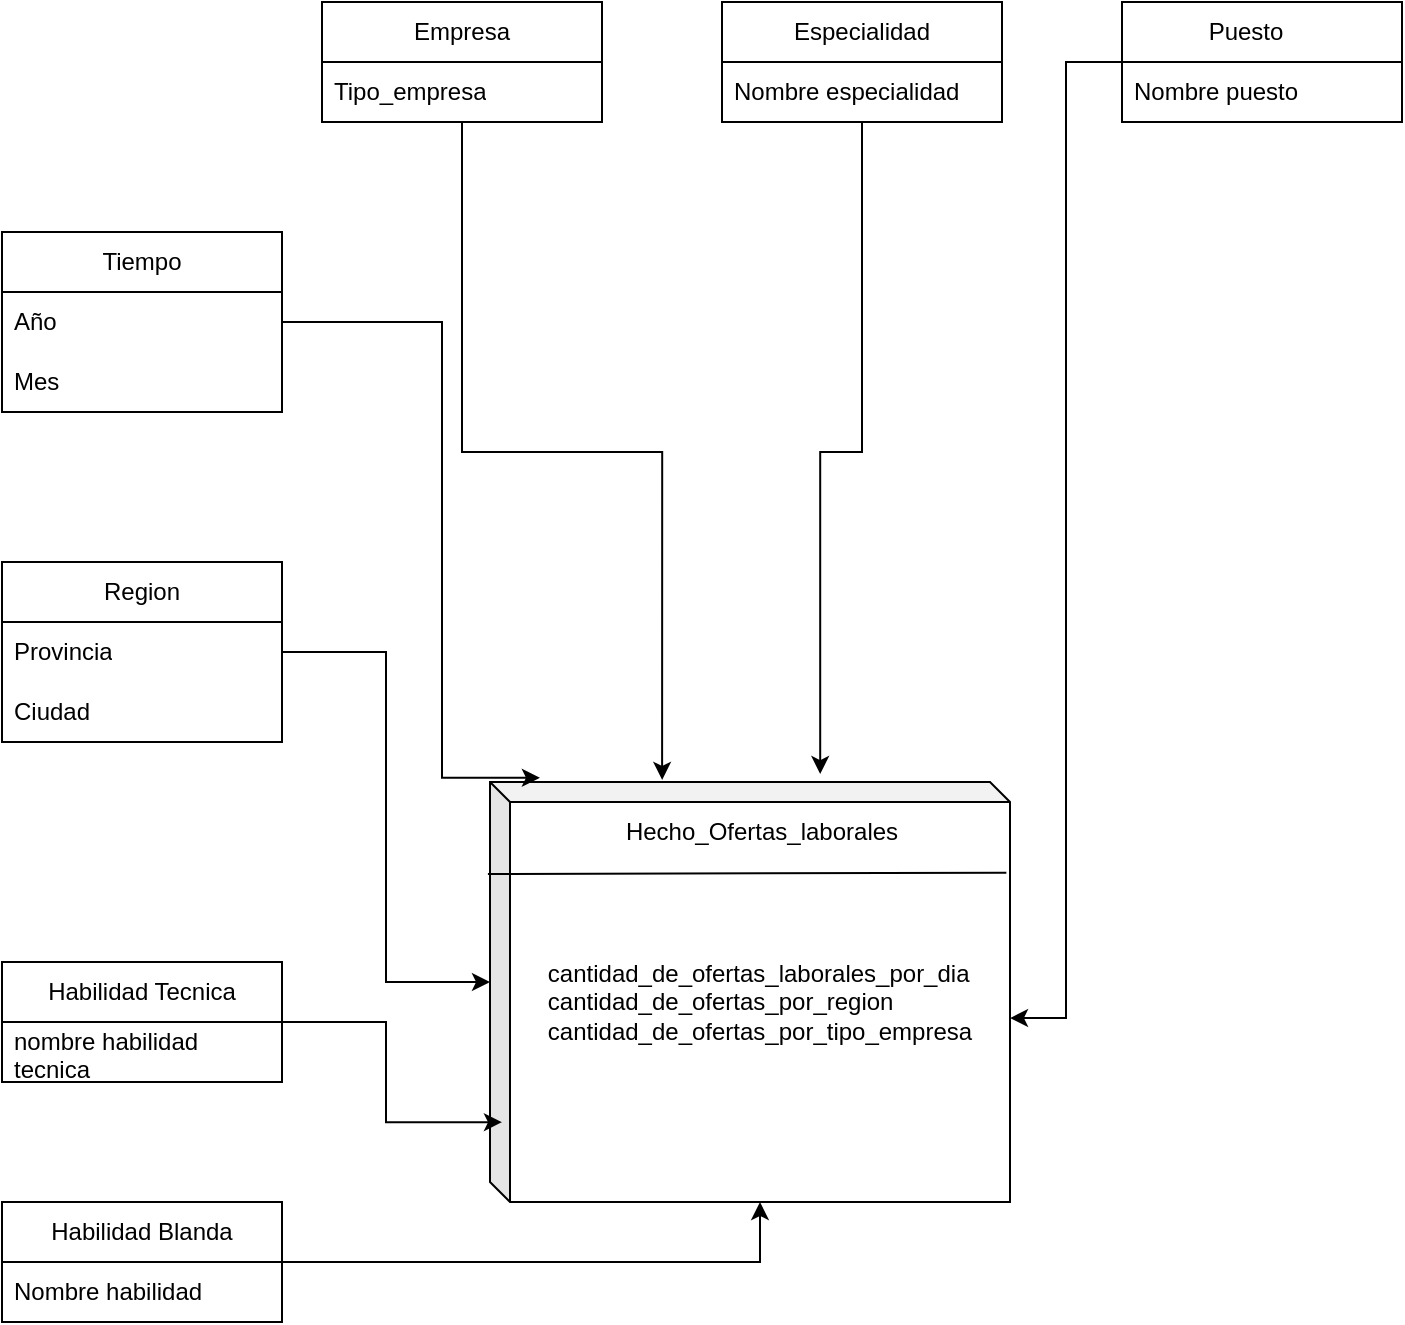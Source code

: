 <mxfile version="22.1.0" type="google">
  <diagram id="C5RBs43oDa-KdzZeNtuy" name="Page-1">
    <mxGraphModel grid="1" page="1" gridSize="10" guides="1" tooltips="1" connect="1" arrows="1" fold="1" pageScale="1" pageWidth="827" pageHeight="1169" math="0" shadow="0">
      <root>
        <mxCell id="WIyWlLk6GJQsqaUBKTNV-0" />
        <mxCell id="WIyWlLk6GJQsqaUBKTNV-1" parent="WIyWlLk6GJQsqaUBKTNV-0" />
        <mxCell id="FLrvOHl7-SMKHk92TGxG-7" value="&lt;div style=&quot;text-align: -webkit-left;&quot;&gt;cantidad_de_ofertas_laborales_por_dia&lt;/div&gt;&lt;div style=&quot;text-align: -webkit-left;&quot;&gt;cantidad_de_ofertas_por_region&lt;br&gt;&lt;/div&gt;&lt;div style=&quot;text-align: -webkit-left;&quot;&gt;cantidad_de_ofertas_por_tipo_empresa&lt;/div&gt;" style="shape=cube;whiteSpace=wrap;html=1;boundedLbl=1;backgroundOutline=1;darkOpacity=0.05;darkOpacity2=0.1;size=10;" vertex="1" parent="WIyWlLk6GJQsqaUBKTNV-1">
          <mxGeometry x="284" y="430" width="260" height="210" as="geometry" />
        </mxCell>
        <mxCell id="FLrvOHl7-SMKHk92TGxG-8" value="" style="endArrow=none;html=1;rounded=0;entryX=0.993;entryY=0.216;entryDx=0;entryDy=0;entryPerimeter=0;exitX=-0.004;exitY=0.219;exitDx=0;exitDy=0;exitPerimeter=0;" edge="1" parent="WIyWlLk6GJQsqaUBKTNV-1" source="FLrvOHl7-SMKHk92TGxG-7" target="FLrvOHl7-SMKHk92TGxG-7">
          <mxGeometry width="50" height="50" relative="1" as="geometry">
            <mxPoint x="310" y="475" as="sourcePoint" />
            <mxPoint x="550" y="405" as="targetPoint" />
          </mxGeometry>
        </mxCell>
        <mxCell id="FLrvOHl7-SMKHk92TGxG-10" value="Hecho_Ofertas_laborales" style="text;html=1;strokeColor=none;fillColor=none;align=center;verticalAlign=middle;whiteSpace=wrap;rounded=0;" vertex="1" parent="WIyWlLk6GJQsqaUBKTNV-1">
          <mxGeometry x="330" y="440" width="180" height="30" as="geometry" />
        </mxCell>
        <mxCell id="FLrvOHl7-SMKHk92TGxG-15" value="Region" style="swimlane;fontStyle=0;childLayout=stackLayout;horizontal=1;startSize=30;horizontalStack=0;resizeParent=1;resizeParentMax=0;resizeLast=0;collapsible=1;marginBottom=0;whiteSpace=wrap;html=1;" vertex="1" parent="WIyWlLk6GJQsqaUBKTNV-1">
          <mxGeometry x="40" y="320" width="140" height="90" as="geometry" />
        </mxCell>
        <mxCell id="FLrvOHl7-SMKHk92TGxG-16" value="Provincia" style="text;strokeColor=none;fillColor=none;align=left;verticalAlign=middle;spacingLeft=4;spacingRight=4;overflow=hidden;points=[[0,0.5],[1,0.5]];portConstraint=eastwest;rotatable=0;whiteSpace=wrap;html=1;" vertex="1" parent="FLrvOHl7-SMKHk92TGxG-15">
          <mxGeometry y="30" width="140" height="30" as="geometry" />
        </mxCell>
        <mxCell id="FLrvOHl7-SMKHk92TGxG-17" value="Ciudad" style="text;strokeColor=none;fillColor=none;align=left;verticalAlign=middle;spacingLeft=4;spacingRight=4;overflow=hidden;points=[[0,0.5],[1,0.5]];portConstraint=eastwest;rotatable=0;whiteSpace=wrap;html=1;" vertex="1" parent="FLrvOHl7-SMKHk92TGxG-15">
          <mxGeometry y="60" width="140" height="30" as="geometry" />
        </mxCell>
        <mxCell id="FLrvOHl7-SMKHk92TGxG-19" value="Tiempo" style="swimlane;fontStyle=0;childLayout=stackLayout;horizontal=1;startSize=30;horizontalStack=0;resizeParent=1;resizeParentMax=0;resizeLast=0;collapsible=1;marginBottom=0;whiteSpace=wrap;html=1;" vertex="1" parent="WIyWlLk6GJQsqaUBKTNV-1">
          <mxGeometry x="40" y="155" width="140" height="90" as="geometry" />
        </mxCell>
        <mxCell id="FLrvOHl7-SMKHk92TGxG-20" value="Año" style="text;strokeColor=none;fillColor=none;align=left;verticalAlign=middle;spacingLeft=4;spacingRight=4;overflow=hidden;points=[[0,0.5],[1,0.5]];portConstraint=eastwest;rotatable=0;whiteSpace=wrap;html=1;" vertex="1" parent="FLrvOHl7-SMKHk92TGxG-19">
          <mxGeometry y="30" width="140" height="30" as="geometry" />
        </mxCell>
        <mxCell id="FLrvOHl7-SMKHk92TGxG-21" value="Mes" style="text;strokeColor=none;fillColor=none;align=left;verticalAlign=middle;spacingLeft=4;spacingRight=4;overflow=hidden;points=[[0,0.5],[1,0.5]];portConstraint=eastwest;rotatable=0;whiteSpace=wrap;html=1;" vertex="1" parent="FLrvOHl7-SMKHk92TGxG-19">
          <mxGeometry y="60" width="140" height="30" as="geometry" />
        </mxCell>
        <mxCell id="FLrvOHl7-SMKHk92TGxG-48" style="edgeStyle=orthogonalEdgeStyle;rounded=0;orthogonalLoop=1;jettySize=auto;html=1;entryX=0.331;entryY=-0.005;entryDx=0;entryDy=0;entryPerimeter=0;" edge="1" parent="WIyWlLk6GJQsqaUBKTNV-1" source="FLrvOHl7-SMKHk92TGxG-23" target="FLrvOHl7-SMKHk92TGxG-7">
          <mxGeometry relative="1" as="geometry">
            <mxPoint x="370" y="420" as="targetPoint" />
          </mxGeometry>
        </mxCell>
        <mxCell id="FLrvOHl7-SMKHk92TGxG-23" value="Empresa" style="swimlane;fontStyle=0;childLayout=stackLayout;horizontal=1;startSize=30;horizontalStack=0;resizeParent=1;resizeParentMax=0;resizeLast=0;collapsible=1;marginBottom=0;whiteSpace=wrap;html=1;" vertex="1" parent="WIyWlLk6GJQsqaUBKTNV-1">
          <mxGeometry x="200" y="40" width="140" height="60" as="geometry" />
        </mxCell>
        <mxCell id="FLrvOHl7-SMKHk92TGxG-24" value="Tipo_empresa" style="text;strokeColor=none;fillColor=none;align=left;verticalAlign=middle;spacingLeft=4;spacingRight=4;overflow=hidden;points=[[0,0.5],[1,0.5]];portConstraint=eastwest;rotatable=0;whiteSpace=wrap;html=1;" vertex="1" parent="FLrvOHl7-SMKHk92TGxG-23">
          <mxGeometry y="30" width="140" height="30" as="geometry" />
        </mxCell>
        <mxCell id="FLrvOHl7-SMKHk92TGxG-27" value="Especialidad" style="swimlane;fontStyle=0;childLayout=stackLayout;horizontal=1;startSize=30;horizontalStack=0;resizeParent=1;resizeParentMax=0;resizeLast=0;collapsible=1;marginBottom=0;whiteSpace=wrap;html=1;" vertex="1" parent="WIyWlLk6GJQsqaUBKTNV-1">
          <mxGeometry x="400" y="40" width="140" height="60" as="geometry" />
        </mxCell>
        <mxCell id="FLrvOHl7-SMKHk92TGxG-28" value="Nombre especialidad" style="text;strokeColor=none;fillColor=none;align=left;verticalAlign=middle;spacingLeft=4;spacingRight=4;overflow=hidden;points=[[0,0.5],[1,0.5]];portConstraint=eastwest;rotatable=0;whiteSpace=wrap;html=1;" vertex="1" parent="FLrvOHl7-SMKHk92TGxG-27">
          <mxGeometry y="30" width="140" height="30" as="geometry" />
        </mxCell>
        <mxCell id="FLrvOHl7-SMKHk92TGxG-31" value="Puesto&lt;span style=&quot;white-space: pre;&quot;&gt;&#x9;&lt;/span&gt;" style="swimlane;fontStyle=0;childLayout=stackLayout;horizontal=1;startSize=30;horizontalStack=0;resizeParent=1;resizeParentMax=0;resizeLast=0;collapsible=1;marginBottom=0;whiteSpace=wrap;html=1;" vertex="1" parent="WIyWlLk6GJQsqaUBKTNV-1">
          <mxGeometry x="600" y="40" width="140" height="60" as="geometry" />
        </mxCell>
        <mxCell id="FLrvOHl7-SMKHk92TGxG-32" value="Nombre puesto" style="text;strokeColor=none;fillColor=none;align=left;verticalAlign=middle;spacingLeft=4;spacingRight=4;overflow=hidden;points=[[0,0.5],[1,0.5]];portConstraint=eastwest;rotatable=0;whiteSpace=wrap;html=1;" vertex="1" parent="FLrvOHl7-SMKHk92TGxG-31">
          <mxGeometry y="30" width="140" height="30" as="geometry" />
        </mxCell>
        <mxCell id="FLrvOHl7-SMKHk92TGxG-39" value="Habilidad Blanda" style="swimlane;fontStyle=0;childLayout=stackLayout;horizontal=1;startSize=30;horizontalStack=0;resizeParent=1;resizeParentMax=0;resizeLast=0;collapsible=1;marginBottom=0;whiteSpace=wrap;html=1;" vertex="1" parent="WIyWlLk6GJQsqaUBKTNV-1">
          <mxGeometry x="40" y="640" width="140" height="60" as="geometry" />
        </mxCell>
        <mxCell id="FLrvOHl7-SMKHk92TGxG-40" value="Nombre habilidad" style="text;strokeColor=none;fillColor=none;align=left;verticalAlign=middle;spacingLeft=4;spacingRight=4;overflow=hidden;points=[[0,0.5],[1,0.5]];portConstraint=eastwest;rotatable=0;whiteSpace=wrap;html=1;" vertex="1" parent="FLrvOHl7-SMKHk92TGxG-39">
          <mxGeometry y="30" width="140" height="30" as="geometry" />
        </mxCell>
        <mxCell id="FLrvOHl7-SMKHk92TGxG-44" value="Habilidad Tecnica" style="swimlane;fontStyle=0;childLayout=stackLayout;horizontal=1;startSize=30;horizontalStack=0;resizeParent=1;resizeParentMax=0;resizeLast=0;collapsible=1;marginBottom=0;whiteSpace=wrap;html=1;" vertex="1" parent="WIyWlLk6GJQsqaUBKTNV-1">
          <mxGeometry x="40" y="520" width="140" height="60" as="geometry" />
        </mxCell>
        <mxCell id="FLrvOHl7-SMKHk92TGxG-45" value="nombre habilidad tecnica" style="text;strokeColor=none;fillColor=none;align=left;verticalAlign=middle;spacingLeft=4;spacingRight=4;overflow=hidden;points=[[0,0.5],[1,0.5]];portConstraint=eastwest;rotatable=0;whiteSpace=wrap;html=1;" vertex="1" parent="FLrvOHl7-SMKHk92TGxG-44">
          <mxGeometry y="30" width="140" height="30" as="geometry" />
        </mxCell>
        <mxCell id="FLrvOHl7-SMKHk92TGxG-46" style="edgeStyle=orthogonalEdgeStyle;rounded=0;orthogonalLoop=1;jettySize=auto;html=1;entryX=0;entryY=0;entryDx=0;entryDy=100;entryPerimeter=0;" edge="1" parent="WIyWlLk6GJQsqaUBKTNV-1" source="FLrvOHl7-SMKHk92TGxG-15" target="FLrvOHl7-SMKHk92TGxG-7">
          <mxGeometry relative="1" as="geometry" />
        </mxCell>
        <mxCell id="FLrvOHl7-SMKHk92TGxG-47" style="edgeStyle=orthogonalEdgeStyle;rounded=0;orthogonalLoop=1;jettySize=auto;html=1;entryX=0.096;entryY=-0.01;entryDx=0;entryDy=0;entryPerimeter=0;" edge="1" parent="WIyWlLk6GJQsqaUBKTNV-1" source="FLrvOHl7-SMKHk92TGxG-19" target="FLrvOHl7-SMKHk92TGxG-7">
          <mxGeometry relative="1" as="geometry">
            <Array as="points">
              <mxPoint x="260" y="200" />
              <mxPoint x="260" y="428" />
            </Array>
          </mxGeometry>
        </mxCell>
        <mxCell id="FLrvOHl7-SMKHk92TGxG-49" style="edgeStyle=orthogonalEdgeStyle;rounded=0;orthogonalLoop=1;jettySize=auto;html=1;entryX=0.635;entryY=-0.019;entryDx=0;entryDy=0;entryPerimeter=0;" edge="1" parent="WIyWlLk6GJQsqaUBKTNV-1" source="FLrvOHl7-SMKHk92TGxG-27" target="FLrvOHl7-SMKHk92TGxG-7">
          <mxGeometry relative="1" as="geometry" />
        </mxCell>
        <mxCell id="FLrvOHl7-SMKHk92TGxG-50" style="edgeStyle=orthogonalEdgeStyle;rounded=0;orthogonalLoop=1;jettySize=auto;html=1;entryX=1;entryY=0.562;entryDx=0;entryDy=0;entryPerimeter=0;" edge="1" parent="WIyWlLk6GJQsqaUBKTNV-1" source="FLrvOHl7-SMKHk92TGxG-31" target="FLrvOHl7-SMKHk92TGxG-7">
          <mxGeometry relative="1" as="geometry" />
        </mxCell>
        <mxCell id="FLrvOHl7-SMKHk92TGxG-51" style="edgeStyle=orthogonalEdgeStyle;rounded=0;orthogonalLoop=1;jettySize=auto;html=1;entryX=0.023;entryY=0.81;entryDx=0;entryDy=0;entryPerimeter=0;" edge="1" parent="WIyWlLk6GJQsqaUBKTNV-1" source="FLrvOHl7-SMKHk92TGxG-44" target="FLrvOHl7-SMKHk92TGxG-7">
          <mxGeometry relative="1" as="geometry" />
        </mxCell>
        <mxCell id="FLrvOHl7-SMKHk92TGxG-52" style="edgeStyle=orthogonalEdgeStyle;rounded=0;orthogonalLoop=1;jettySize=auto;html=1;entryX=0;entryY=0;entryDx=135;entryDy=210;entryPerimeter=0;" edge="1" parent="WIyWlLk6GJQsqaUBKTNV-1" source="FLrvOHl7-SMKHk92TGxG-39" target="FLrvOHl7-SMKHk92TGxG-7">
          <mxGeometry relative="1" as="geometry" />
        </mxCell>
      </root>
    </mxGraphModel>
  </diagram>
</mxfile>
